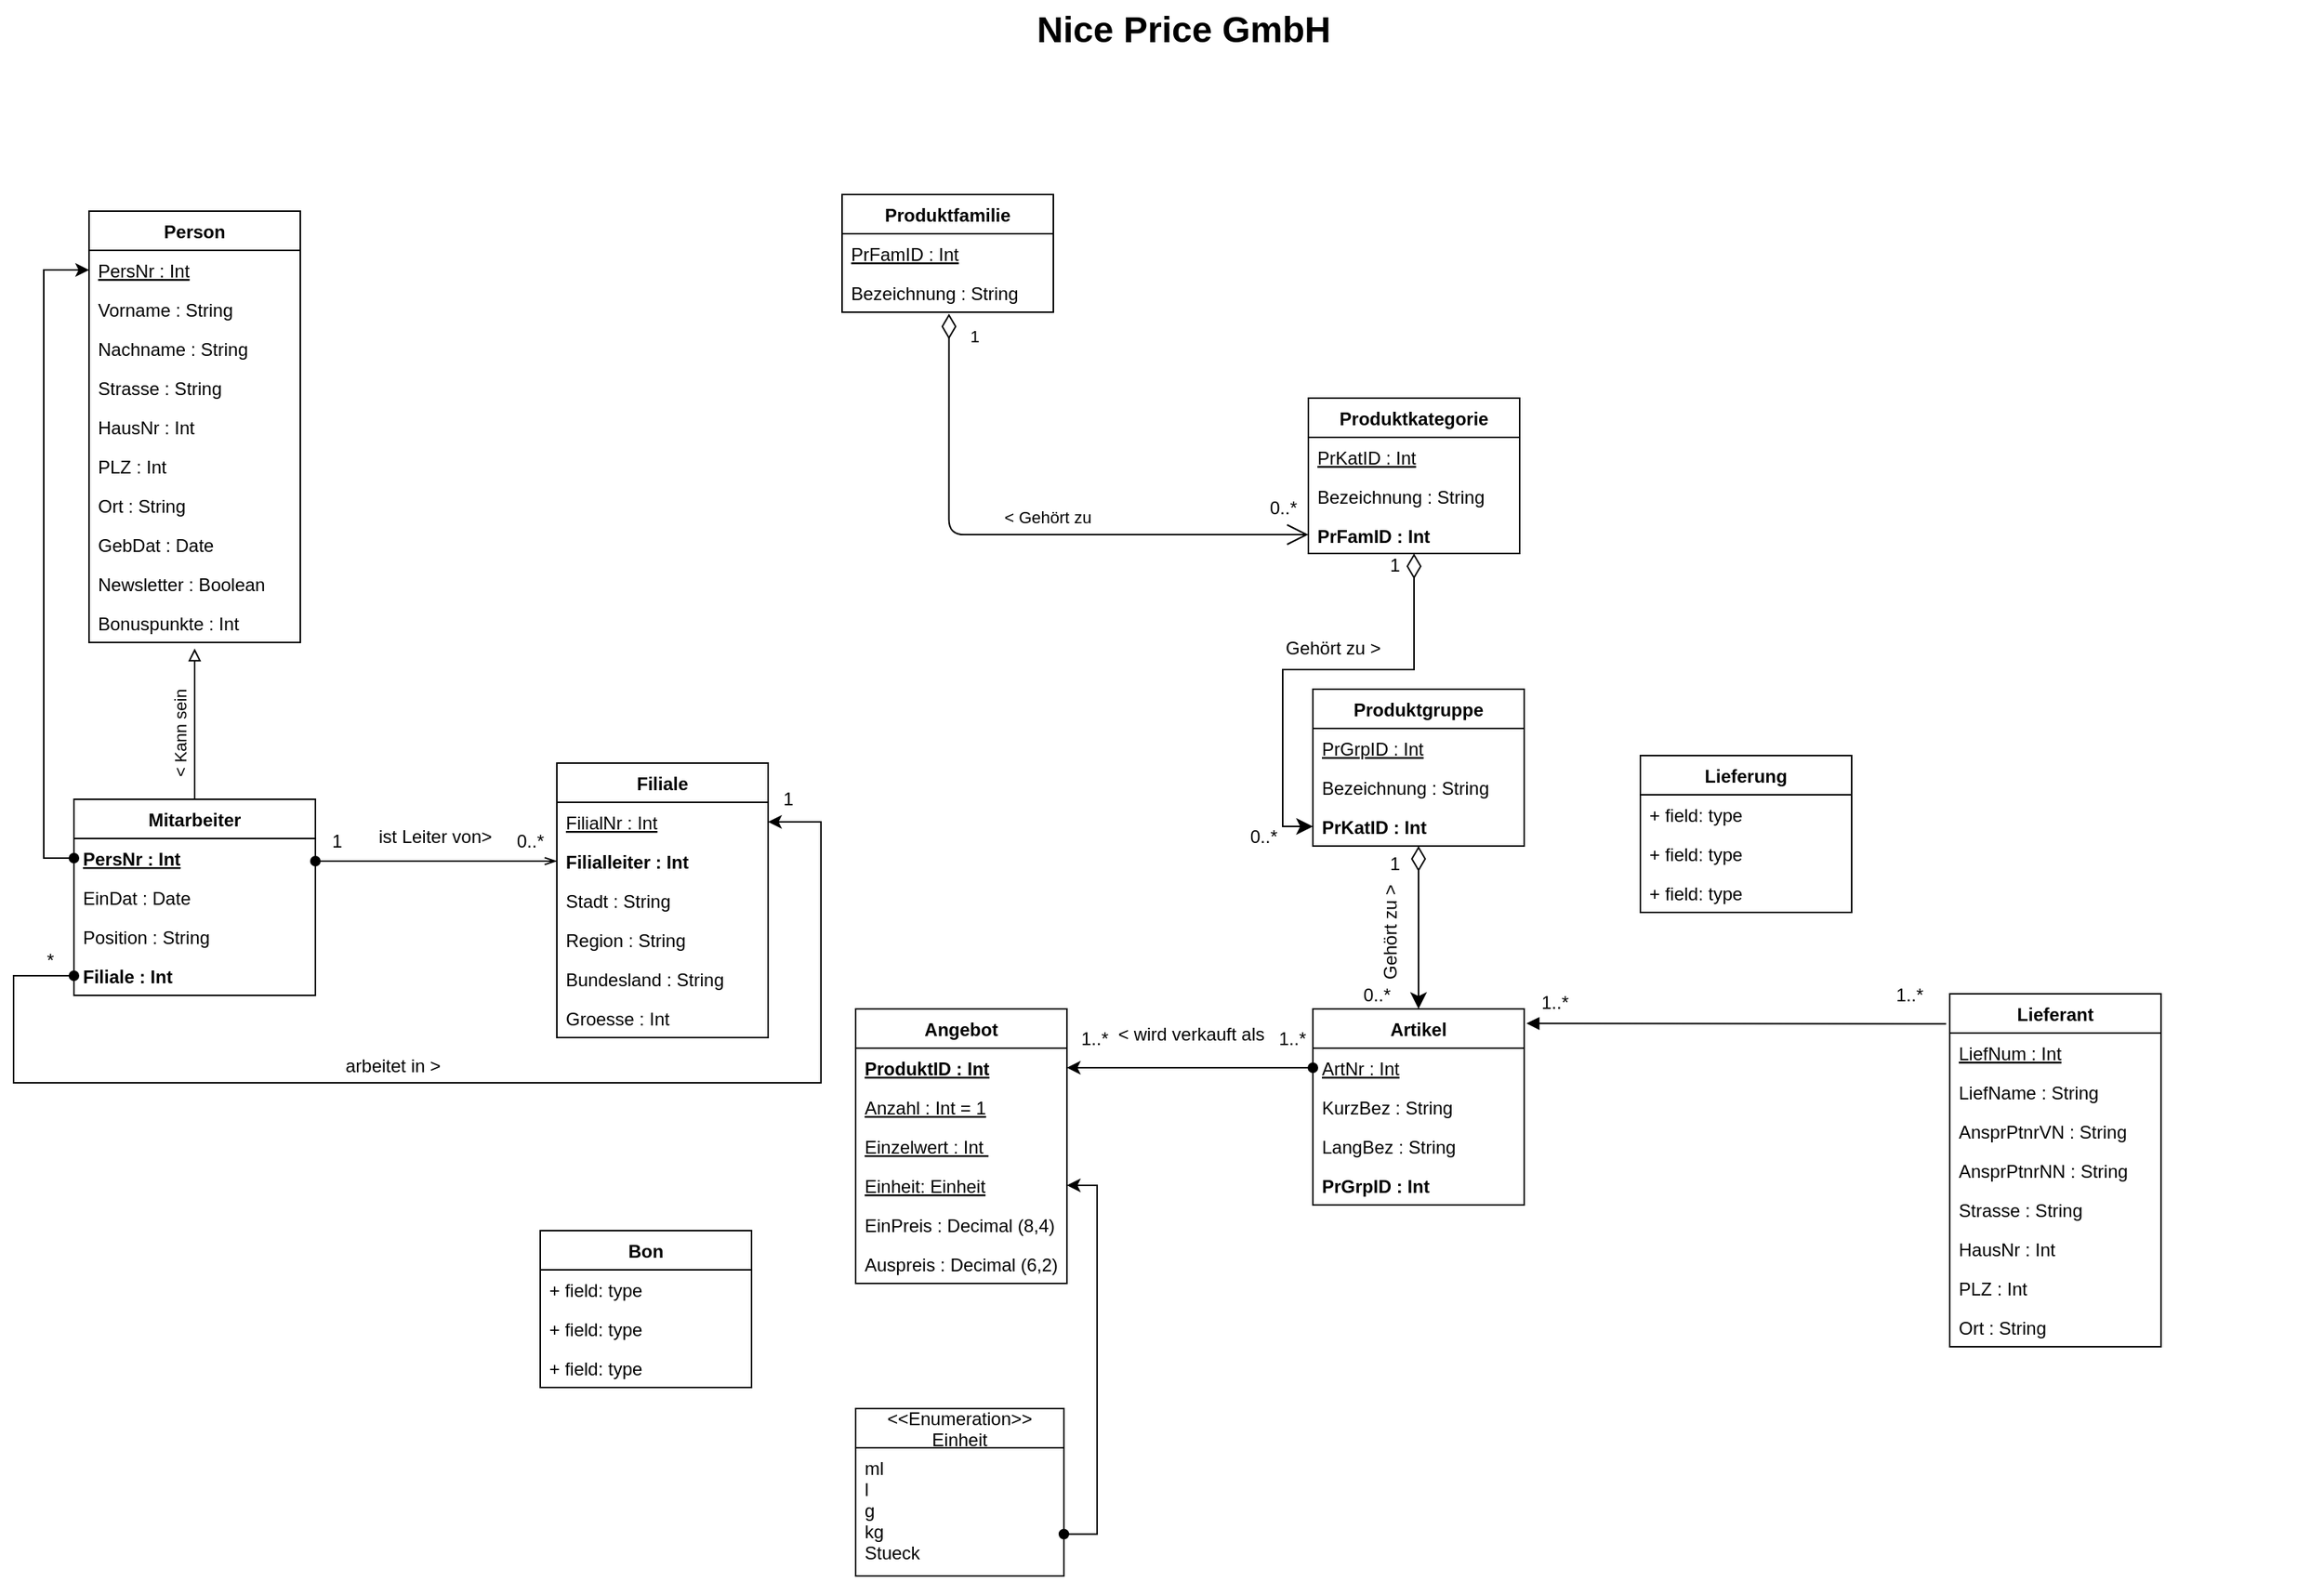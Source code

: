 <mxfile version="14.2.2" type="github">
  <diagram name="Page-1" id="929967ad-93f9-6ef4-fab6-5d389245f69c">
    <mxGraphModel dx="865" dy="537" grid="0" gridSize="10" guides="1" tooltips="1" connect="1" arrows="1" fold="1" page="1" pageScale="1.5" pageWidth="1169" pageHeight="826" background="none" math="0" shadow="0">
      <root>
        <mxCell id="0" style=";html=1;" />
        <mxCell id="1" style=";html=1;" parent="0" />
        <mxCell id="1672d66443f91eb5-23" value="Nice Price GmbH" style="text;strokeColor=none;fillColor=none;html=1;fontSize=24;fontStyle=1;verticalAlign=middle;align=center;" parent="1" vertex="1">
          <mxGeometry x="120" y="40" width="1510" height="40" as="geometry" />
        </mxCell>
        <mxCell id="8arygwyD2eR_vRSd_eBa-1" value="Person" style="swimlane;fontStyle=1;childLayout=stackLayout;horizontal=1;startSize=26;fillColor=none;horizontalStack=0;resizeParent=1;resizeParentMax=0;resizeLast=0;collapsible=1;marginBottom=0;" parent="1" vertex="1">
          <mxGeometry x="150" y="180" width="140" height="286" as="geometry" />
        </mxCell>
        <mxCell id="8arygwyD2eR_vRSd_eBa-2" value="PersNr : Int" style="text;strokeColor=none;align=left;verticalAlign=top;spacingLeft=4;spacingRight=4;overflow=hidden;rotatable=0;points=[[0,0.5],[1,0.5]];portConstraint=eastwest;fontStyle=4;" parent="8arygwyD2eR_vRSd_eBa-1" vertex="1">
          <mxGeometry y="26" width="140" height="26" as="geometry" />
        </mxCell>
        <mxCell id="8arygwyD2eR_vRSd_eBa-3" value="Vorname : String" style="text;strokeColor=none;fillColor=none;align=left;verticalAlign=top;spacingLeft=4;spacingRight=4;overflow=hidden;rotatable=0;points=[[0,0.5],[1,0.5]];portConstraint=eastwest;" parent="8arygwyD2eR_vRSd_eBa-1" vertex="1">
          <mxGeometry y="52" width="140" height="26" as="geometry" />
        </mxCell>
        <mxCell id="8arygwyD2eR_vRSd_eBa-4" value="Nachname : String" style="text;strokeColor=none;fillColor=none;align=left;verticalAlign=top;spacingLeft=4;spacingRight=4;overflow=hidden;rotatable=0;points=[[0,0.5],[1,0.5]];portConstraint=eastwest;" parent="8arygwyD2eR_vRSd_eBa-1" vertex="1">
          <mxGeometry y="78" width="140" height="26" as="geometry" />
        </mxCell>
        <mxCell id="8arygwyD2eR_vRSd_eBa-5" value="Strasse : String" style="text;strokeColor=none;fillColor=none;align=left;verticalAlign=top;spacingLeft=4;spacingRight=4;overflow=hidden;rotatable=0;points=[[0,0.5],[1,0.5]];portConstraint=eastwest;" parent="8arygwyD2eR_vRSd_eBa-1" vertex="1">
          <mxGeometry y="104" width="140" height="26" as="geometry" />
        </mxCell>
        <mxCell id="8arygwyD2eR_vRSd_eBa-6" value="HausNr : Int" style="text;strokeColor=none;fillColor=none;align=left;verticalAlign=top;spacingLeft=4;spacingRight=4;overflow=hidden;rotatable=0;points=[[0,0.5],[1,0.5]];portConstraint=eastwest;" parent="8arygwyD2eR_vRSd_eBa-1" vertex="1">
          <mxGeometry y="130" width="140" height="26" as="geometry" />
        </mxCell>
        <mxCell id="8arygwyD2eR_vRSd_eBa-7" value="PLZ : Int" style="text;strokeColor=none;fillColor=none;align=left;verticalAlign=top;spacingLeft=4;spacingRight=4;overflow=hidden;rotatable=0;points=[[0,0.5],[1,0.5]];portConstraint=eastwest;" parent="8arygwyD2eR_vRSd_eBa-1" vertex="1">
          <mxGeometry y="156" width="140" height="26" as="geometry" />
        </mxCell>
        <mxCell id="8arygwyD2eR_vRSd_eBa-8" value="Ort : String" style="text;strokeColor=none;fillColor=none;align=left;verticalAlign=top;spacingLeft=4;spacingRight=4;overflow=hidden;rotatable=0;points=[[0,0.5],[1,0.5]];portConstraint=eastwest;" parent="8arygwyD2eR_vRSd_eBa-1" vertex="1">
          <mxGeometry y="182" width="140" height="26" as="geometry" />
        </mxCell>
        <mxCell id="8arygwyD2eR_vRSd_eBa-9" value="GebDat : Date" style="text;strokeColor=none;fillColor=none;align=left;verticalAlign=top;spacingLeft=4;spacingRight=4;overflow=hidden;rotatable=0;points=[[0,0.5],[1,0.5]];portConstraint=eastwest;" parent="8arygwyD2eR_vRSd_eBa-1" vertex="1">
          <mxGeometry y="208" width="140" height="26" as="geometry" />
        </mxCell>
        <mxCell id="8arygwyD2eR_vRSd_eBa-11" value="Newsletter : Boolean" style="text;strokeColor=none;fillColor=none;align=left;verticalAlign=top;spacingLeft=4;spacingRight=4;overflow=hidden;rotatable=0;points=[[0,0.5],[1,0.5]];portConstraint=eastwest;" parent="8arygwyD2eR_vRSd_eBa-1" vertex="1">
          <mxGeometry y="234" width="140" height="26" as="geometry" />
        </mxCell>
        <mxCell id="8arygwyD2eR_vRSd_eBa-12" value="Bonuspunkte : Int" style="text;strokeColor=none;fillColor=none;align=left;verticalAlign=top;spacingLeft=4;spacingRight=4;overflow=hidden;rotatable=0;points=[[0,0.5],[1,0.5]];portConstraint=eastwest;" parent="8arygwyD2eR_vRSd_eBa-1" vertex="1">
          <mxGeometry y="260" width="140" height="26" as="geometry" />
        </mxCell>
        <mxCell id="8arygwyD2eR_vRSd_eBa-62" value="" style="edgeStyle=orthogonalEdgeStyle;rounded=0;orthogonalLoop=1;jettySize=auto;html=1;endArrow=block;endFill=0;horizontal=0;" parent="1" source="8arygwyD2eR_vRSd_eBa-58" edge="1">
          <mxGeometry relative="1" as="geometry">
            <mxPoint x="220" y="470" as="targetPoint" />
          </mxGeometry>
        </mxCell>
        <mxCell id="8arygwyD2eR_vRSd_eBa-58" value="Mitarbeiter&#xa;" style="swimlane;fontStyle=1;align=center;verticalAlign=top;childLayout=stackLayout;horizontal=1;startSize=26;horizontalStack=0;resizeParent=1;resizeParentMax=0;resizeLast=0;collapsible=1;marginBottom=0;fillColor=none;" parent="1" vertex="1">
          <mxGeometry x="140" y="570" width="160" height="130" as="geometry" />
        </mxCell>
        <mxCell id="8arygwyD2eR_vRSd_eBa-63" value="PersNr : Int" style="text;strokeColor=none;fillColor=none;align=left;verticalAlign=top;spacingLeft=4;spacingRight=4;overflow=hidden;rotatable=0;points=[[0,0.5],[1,0.5]];portConstraint=eastwest;fontStyle=5" parent="8arygwyD2eR_vRSd_eBa-58" vertex="1">
          <mxGeometry y="26" width="160" height="26" as="geometry" />
        </mxCell>
        <mxCell id="8arygwyD2eR_vRSd_eBa-59" value="EinDat : Date" style="text;strokeColor=none;fillColor=none;align=left;verticalAlign=top;spacingLeft=4;spacingRight=4;overflow=hidden;rotatable=0;points=[[0,0.5],[1,0.5]];portConstraint=eastwest;" parent="8arygwyD2eR_vRSd_eBa-58" vertex="1">
          <mxGeometry y="52" width="160" height="26" as="geometry" />
        </mxCell>
        <mxCell id="8arygwyD2eR_vRSd_eBa-61" value="Position : String" style="text;strokeColor=none;fillColor=none;align=left;verticalAlign=top;spacingLeft=4;spacingRight=4;overflow=hidden;rotatable=0;points=[[0,0.5],[1,0.5]];portConstraint=eastwest;" parent="8arygwyD2eR_vRSd_eBa-58" vertex="1">
          <mxGeometry y="78" width="160" height="26" as="geometry" />
        </mxCell>
        <mxCell id="qeWXeYSW7fMDMJwoB-ZM-3" value="Filiale : Int" style="text;strokeColor=none;fillColor=none;align=left;verticalAlign=top;spacingLeft=4;spacingRight=4;overflow=hidden;rotatable=0;points=[[0,0.5],[1,0.5]];portConstraint=eastwest;fontStyle=1" vertex="1" parent="8arygwyD2eR_vRSd_eBa-58">
          <mxGeometry y="104" width="160" height="26" as="geometry" />
        </mxCell>
        <mxCell id="8arygwyD2eR_vRSd_eBa-65" style="edgeStyle=orthogonalEdgeStyle;rounded=0;orthogonalLoop=1;jettySize=auto;html=1;exitX=0;exitY=0.5;exitDx=0;exitDy=0;entryX=0;entryY=0.5;entryDx=0;entryDy=0;startArrow=oval;startFill=1;endArrow=classic;endFill=1;" parent="1" source="8arygwyD2eR_vRSd_eBa-63" target="8arygwyD2eR_vRSd_eBa-2" edge="1">
          <mxGeometry relative="1" as="geometry" />
        </mxCell>
        <mxCell id="8arygwyD2eR_vRSd_eBa-66" value="Filiale" style="swimlane;fontStyle=1;childLayout=stackLayout;horizontal=1;startSize=26;fillColor=none;horizontalStack=0;resizeParent=1;resizeParentMax=0;resizeLast=0;collapsible=1;marginBottom=0;" parent="1" vertex="1">
          <mxGeometry x="460" y="546" width="140" height="182" as="geometry" />
        </mxCell>
        <mxCell id="8arygwyD2eR_vRSd_eBa-67" value="FilialNr : Int" style="text;strokeColor=none;fillColor=none;align=left;verticalAlign=top;spacingLeft=4;spacingRight=4;overflow=hidden;rotatable=0;points=[[0,0.5],[1,0.5]];portConstraint=eastwest;fontStyle=4" parent="8arygwyD2eR_vRSd_eBa-66" vertex="1">
          <mxGeometry y="26" width="140" height="26" as="geometry" />
        </mxCell>
        <mxCell id="8arygwyD2eR_vRSd_eBa-68" value="Filialleiter : Int" style="text;strokeColor=none;fillColor=none;align=left;verticalAlign=top;spacingLeft=4;spacingRight=4;overflow=hidden;rotatable=0;points=[[0,0.5],[1,0.5]];portConstraint=eastwest;fontStyle=1" parent="8arygwyD2eR_vRSd_eBa-66" vertex="1">
          <mxGeometry y="52" width="140" height="26" as="geometry" />
        </mxCell>
        <mxCell id="8arygwyD2eR_vRSd_eBa-69" value="Stadt : String" style="text;strokeColor=none;fillColor=none;align=left;verticalAlign=top;spacingLeft=4;spacingRight=4;overflow=hidden;rotatable=0;points=[[0,0.5],[1,0.5]];portConstraint=eastwest;" parent="8arygwyD2eR_vRSd_eBa-66" vertex="1">
          <mxGeometry y="78" width="140" height="26" as="geometry" />
        </mxCell>
        <mxCell id="8arygwyD2eR_vRSd_eBa-82" value="Region : String" style="text;strokeColor=none;fillColor=none;align=left;verticalAlign=top;spacingLeft=4;spacingRight=4;overflow=hidden;rotatable=0;points=[[0,0.5],[1,0.5]];portConstraint=eastwest;" parent="8arygwyD2eR_vRSd_eBa-66" vertex="1">
          <mxGeometry y="104" width="140" height="26" as="geometry" />
        </mxCell>
        <mxCell id="8arygwyD2eR_vRSd_eBa-83" value="Bundesland : String" style="text;strokeColor=none;fillColor=none;align=left;verticalAlign=top;spacingLeft=4;spacingRight=4;overflow=hidden;rotatable=0;points=[[0,0.5],[1,0.5]];portConstraint=eastwest;" parent="8arygwyD2eR_vRSd_eBa-66" vertex="1">
          <mxGeometry y="130" width="140" height="26" as="geometry" />
        </mxCell>
        <mxCell id="8arygwyD2eR_vRSd_eBa-84" value="Groesse : Int" style="text;strokeColor=none;fillColor=none;align=left;verticalAlign=top;spacingLeft=4;spacingRight=4;overflow=hidden;rotatable=0;points=[[0,0.5],[1,0.5]];portConstraint=eastwest;" parent="8arygwyD2eR_vRSd_eBa-66" vertex="1">
          <mxGeometry y="156" width="140" height="26" as="geometry" />
        </mxCell>
        <mxCell id="8arygwyD2eR_vRSd_eBa-85" value="Artikel" style="swimlane;fontStyle=1;childLayout=stackLayout;horizontal=1;startSize=26;fillColor=none;horizontalStack=0;resizeParent=1;resizeParentMax=0;resizeLast=0;collapsible=1;marginBottom=0;" parent="1" vertex="1">
          <mxGeometry x="961" y="709" width="140" height="130" as="geometry" />
        </mxCell>
        <mxCell id="8arygwyD2eR_vRSd_eBa-86" value="ArtNr : Int" style="text;strokeColor=none;fillColor=none;align=left;verticalAlign=top;spacingLeft=4;spacingRight=4;overflow=hidden;rotatable=0;points=[[0,0.5],[1,0.5]];portConstraint=eastwest;fontStyle=4" parent="8arygwyD2eR_vRSd_eBa-85" vertex="1">
          <mxGeometry y="26" width="140" height="26" as="geometry" />
        </mxCell>
        <mxCell id="8arygwyD2eR_vRSd_eBa-87" value="KurzBez : String" style="text;strokeColor=none;fillColor=none;align=left;verticalAlign=top;spacingLeft=4;spacingRight=4;overflow=hidden;rotatable=0;points=[[0,0.5],[1,0.5]];portConstraint=eastwest;" parent="8arygwyD2eR_vRSd_eBa-85" vertex="1">
          <mxGeometry y="52" width="140" height="26" as="geometry" />
        </mxCell>
        <mxCell id="8arygwyD2eR_vRSd_eBa-88" value="LangBez : String" style="text;strokeColor=none;fillColor=none;align=left;verticalAlign=top;spacingLeft=4;spacingRight=4;overflow=hidden;rotatable=0;points=[[0,0.5],[1,0.5]];portConstraint=eastwest;" parent="8arygwyD2eR_vRSd_eBa-85" vertex="1">
          <mxGeometry y="78" width="140" height="26" as="geometry" />
        </mxCell>
        <mxCell id="8arygwyD2eR_vRSd_eBa-89" value="PrGrpID : Int&#xa;" style="text;strokeColor=none;fillColor=none;align=left;verticalAlign=top;spacingLeft=4;spacingRight=4;overflow=hidden;rotatable=0;points=[[0,0.5],[1,0.5]];portConstraint=eastwest;fontStyle=1" parent="8arygwyD2eR_vRSd_eBa-85" vertex="1">
          <mxGeometry y="104" width="140" height="26" as="geometry" />
        </mxCell>
        <mxCell id="8arygwyD2eR_vRSd_eBa-93" value="1" style="text;html=1;resizable=0;autosize=1;align=center;verticalAlign=middle;points=[];fillColor=none;strokeColor=none;rounded=0;" parent="1" vertex="1">
          <mxGeometry x="306" y="589" width="16" height="18" as="geometry" />
        </mxCell>
        <mxCell id="8arygwyD2eR_vRSd_eBa-94" value="0..*" style="text;html=1;resizable=0;autosize=1;align=center;verticalAlign=middle;points=[];fillColor=none;strokeColor=none;rounded=0;" parent="1" vertex="1">
          <mxGeometry x="428" y="589" width="28" height="18" as="geometry" />
        </mxCell>
        <mxCell id="8arygwyD2eR_vRSd_eBa-98" value="" style="endArrow=openThin;html=1;edgeStyle=orthogonalEdgeStyle;startArrow=oval;startFill=1;endFill=0;" parent="1" edge="1">
          <mxGeometry relative="1" as="geometry">
            <mxPoint x="300" y="611" as="sourcePoint" />
            <mxPoint x="460" y="611" as="targetPoint" />
          </mxGeometry>
        </mxCell>
        <mxCell id="8arygwyD2eR_vRSd_eBa-101" value="ist Leiter von&amp;gt;" style="text;html=1;resizable=0;autosize=1;align=center;verticalAlign=middle;points=[];fillColor=none;strokeColor=none;rounded=0;" parent="1" vertex="1">
          <mxGeometry x="336" y="586" width="85" height="18" as="geometry" />
        </mxCell>
        <mxCell id="8arygwyD2eR_vRSd_eBa-102" value="&lt;span style=&quot;font-size: 11px ; background-color: rgb(255 , 255 , 255)&quot;&gt;&amp;nbsp; &amp;lt; Kann sein&lt;/span&gt;" style="text;html=1;resizable=0;autosize=1;align=center;verticalAlign=middle;points=[];fillColor=none;strokeColor=none;rounded=0;horizontal=0;" parent="1" vertex="1">
          <mxGeometry x="173" y="521" width="75" height="18" as="geometry" />
        </mxCell>
        <mxCell id="trAWZlxjlA6zEB3Ep_1w-1" value="Produktfamilie" style="swimlane;fontStyle=1;childLayout=stackLayout;horizontal=1;startSize=26;fillColor=none;horizontalStack=0;resizeParent=1;resizeParentMax=0;resizeLast=0;collapsible=1;marginBottom=0;" parent="1" vertex="1">
          <mxGeometry x="649" y="169" width="140" height="78" as="geometry" />
        </mxCell>
        <mxCell id="trAWZlxjlA6zEB3Ep_1w-2" value="PrFamID : Int" style="text;strokeColor=none;fillColor=none;align=left;verticalAlign=top;spacingLeft=4;spacingRight=4;overflow=hidden;rotatable=0;points=[[0,0.5],[1,0.5]];portConstraint=eastwest;fontStyle=4" parent="trAWZlxjlA6zEB3Ep_1w-1" vertex="1">
          <mxGeometry y="26" width="140" height="26" as="geometry" />
        </mxCell>
        <mxCell id="trAWZlxjlA6zEB3Ep_1w-4" value="Bezeichnung : String" style="text;strokeColor=none;fillColor=none;align=left;verticalAlign=top;spacingLeft=4;spacingRight=4;overflow=hidden;rotatable=0;points=[[0,0.5],[1,0.5]];portConstraint=eastwest;" parent="trAWZlxjlA6zEB3Ep_1w-1" vertex="1">
          <mxGeometry y="52" width="140" height="26" as="geometry" />
        </mxCell>
        <mxCell id="qeWXeYSW7fMDMJwoB-ZM-55" style="edgeStyle=orthogonalEdgeStyle;rounded=0;orthogonalLoop=1;jettySize=auto;html=1;entryX=0;entryY=0.5;entryDx=0;entryDy=0;startArrow=diamondThin;startFill=0;strokeWidth=1;endSize=8;startSize=14;" edge="1" parent="1" source="trAWZlxjlA6zEB3Ep_1w-9" target="qeWXeYSW7fMDMJwoB-ZM-48">
          <mxGeometry relative="1" as="geometry">
            <Array as="points">
              <mxPoint x="1028" y="484" />
              <mxPoint x="941" y="484" />
              <mxPoint x="941" y="588" />
            </Array>
          </mxGeometry>
        </mxCell>
        <mxCell id="trAWZlxjlA6zEB3Ep_1w-9" value="Produktkategorie" style="swimlane;fontStyle=1;childLayout=stackLayout;horizontal=1;startSize=26;fillColor=none;horizontalStack=0;resizeParent=1;resizeParentMax=0;resizeLast=0;collapsible=1;marginBottom=0;" parent="1" vertex="1">
          <mxGeometry x="958" y="304" width="140" height="103" as="geometry" />
        </mxCell>
        <mxCell id="trAWZlxjlA6zEB3Ep_1w-10" value="PrKatID : Int" style="text;strokeColor=none;fillColor=none;align=left;verticalAlign=top;spacingLeft=4;spacingRight=4;overflow=hidden;rotatable=0;points=[[0,0.5],[1,0.5]];portConstraint=eastwest;fontStyle=4" parent="trAWZlxjlA6zEB3Ep_1w-9" vertex="1">
          <mxGeometry y="26" width="140" height="26" as="geometry" />
        </mxCell>
        <mxCell id="trAWZlxjlA6zEB3Ep_1w-11" value="Bezeichnung : String" style="text;strokeColor=none;fillColor=none;align=left;verticalAlign=top;spacingLeft=4;spacingRight=4;overflow=hidden;rotatable=0;points=[[0,0.5],[1,0.5]];portConstraint=eastwest;" parent="trAWZlxjlA6zEB3Ep_1w-9" vertex="1">
          <mxGeometry y="52" width="140" height="26" as="geometry" />
        </mxCell>
        <mxCell id="qeWXeYSW7fMDMJwoB-ZM-44" value="PrFamID : Int" style="text;strokeColor=none;fillColor=none;align=left;verticalAlign=top;spacingLeft=4;spacingRight=4;overflow=hidden;rotatable=0;points=[[0,0.5],[1,0.5]];portConstraint=eastwest;fontStyle=1" vertex="1" parent="trAWZlxjlA6zEB3Ep_1w-9">
          <mxGeometry y="78" width="140" height="25" as="geometry" />
        </mxCell>
        <mxCell id="trAWZlxjlA6zEB3Ep_1w-29" value="0..*" style="text;html=1;resizable=0;autosize=1;align=center;verticalAlign=middle;points=[];fillColor=none;strokeColor=none;rounded=0;" parent="1" vertex="1">
          <mxGeometry x="927" y="368" width="28" height="18" as="geometry" />
        </mxCell>
        <mxCell id="trAWZlxjlA6zEB3Ep_1w-40" value="Lieferant" style="swimlane;fontStyle=1;childLayout=stackLayout;horizontal=1;startSize=26;fillColor=none;horizontalStack=0;resizeParent=1;resizeParentMax=0;resizeLast=0;collapsible=1;marginBottom=0;" parent="1" vertex="1">
          <mxGeometry x="1383" y="699" width="140" height="234" as="geometry" />
        </mxCell>
        <mxCell id="qeWXeYSW7fMDMJwoB-ZM-20" value="LiefNum : Int" style="text;strokeColor=none;fillColor=none;align=left;verticalAlign=top;spacingLeft=4;spacingRight=4;overflow=hidden;rotatable=0;points=[[0,0.5],[1,0.5]];portConstraint=eastwest;fontStyle=4" vertex="1" parent="trAWZlxjlA6zEB3Ep_1w-40">
          <mxGeometry y="26" width="140" height="26" as="geometry" />
        </mxCell>
        <mxCell id="qeWXeYSW7fMDMJwoB-ZM-19" value="LiefName : String" style="text;strokeColor=none;fillColor=none;align=left;verticalAlign=top;spacingLeft=4;spacingRight=4;overflow=hidden;rotatable=0;points=[[0,0.5],[1,0.5]];portConstraint=eastwest;" vertex="1" parent="trAWZlxjlA6zEB3Ep_1w-40">
          <mxGeometry y="52" width="140" height="26" as="geometry" />
        </mxCell>
        <mxCell id="trAWZlxjlA6zEB3Ep_1w-49" value="AnsprPtnrVN : String" style="text;strokeColor=none;fillColor=none;align=left;verticalAlign=top;spacingLeft=4;spacingRight=4;overflow=hidden;rotatable=0;points=[[0,0.5],[1,0.5]];portConstraint=eastwest;" parent="trAWZlxjlA6zEB3Ep_1w-40" vertex="1">
          <mxGeometry y="78" width="140" height="26" as="geometry" />
        </mxCell>
        <mxCell id="trAWZlxjlA6zEB3Ep_1w-50" value="AnsprPtnrNN : String" style="text;strokeColor=none;fillColor=none;align=left;verticalAlign=top;spacingLeft=4;spacingRight=4;overflow=hidden;rotatable=0;points=[[0,0.5],[1,0.5]];portConstraint=eastwest;" parent="trAWZlxjlA6zEB3Ep_1w-40" vertex="1">
          <mxGeometry y="104" width="140" height="26" as="geometry" />
        </mxCell>
        <mxCell id="trAWZlxjlA6zEB3Ep_1w-51" value="Strasse : String" style="text;strokeColor=none;fillColor=none;align=left;verticalAlign=top;spacingLeft=4;spacingRight=4;overflow=hidden;rotatable=0;points=[[0,0.5],[1,0.5]];portConstraint=eastwest;" parent="trAWZlxjlA6zEB3Ep_1w-40" vertex="1">
          <mxGeometry y="130" width="140" height="26" as="geometry" />
        </mxCell>
        <mxCell id="trAWZlxjlA6zEB3Ep_1w-52" value="HausNr : Int" style="text;strokeColor=none;fillColor=none;align=left;verticalAlign=top;spacingLeft=4;spacingRight=4;overflow=hidden;rotatable=0;points=[[0,0.5],[1,0.5]];portConstraint=eastwest;" parent="trAWZlxjlA6zEB3Ep_1w-40" vertex="1">
          <mxGeometry y="156" width="140" height="26" as="geometry" />
        </mxCell>
        <mxCell id="trAWZlxjlA6zEB3Ep_1w-53" value="PLZ : Int" style="text;strokeColor=none;fillColor=none;align=left;verticalAlign=top;spacingLeft=4;spacingRight=4;overflow=hidden;rotatable=0;points=[[0,0.5],[1,0.5]];portConstraint=eastwest;" parent="trAWZlxjlA6zEB3Ep_1w-40" vertex="1">
          <mxGeometry y="182" width="140" height="26" as="geometry" />
        </mxCell>
        <mxCell id="trAWZlxjlA6zEB3Ep_1w-54" value="Ort : String" style="text;strokeColor=none;fillColor=none;align=left;verticalAlign=top;spacingLeft=4;spacingRight=4;overflow=hidden;rotatable=0;points=[[0,0.5],[1,0.5]];portConstraint=eastwest;" parent="trAWZlxjlA6zEB3Ep_1w-40" vertex="1">
          <mxGeometry y="208" width="140" height="26" as="geometry" />
        </mxCell>
        <mxCell id="trAWZlxjlA6zEB3Ep_1w-44" value="Bon" style="swimlane;fontStyle=1;childLayout=stackLayout;horizontal=1;startSize=26;fillColor=none;horizontalStack=0;resizeParent=1;resizeParentMax=0;resizeLast=0;collapsible=1;marginBottom=0;" parent="1" vertex="1">
          <mxGeometry x="449" y="856" width="140" height="104" as="geometry" />
        </mxCell>
        <mxCell id="trAWZlxjlA6zEB3Ep_1w-45" value="+ field: type" style="text;strokeColor=none;fillColor=none;align=left;verticalAlign=top;spacingLeft=4;spacingRight=4;overflow=hidden;rotatable=0;points=[[0,0.5],[1,0.5]];portConstraint=eastwest;" parent="trAWZlxjlA6zEB3Ep_1w-44" vertex="1">
          <mxGeometry y="26" width="140" height="26" as="geometry" />
        </mxCell>
        <mxCell id="trAWZlxjlA6zEB3Ep_1w-46" value="+ field: type" style="text;strokeColor=none;fillColor=none;align=left;verticalAlign=top;spacingLeft=4;spacingRight=4;overflow=hidden;rotatable=0;points=[[0,0.5],[1,0.5]];portConstraint=eastwest;" parent="trAWZlxjlA6zEB3Ep_1w-44" vertex="1">
          <mxGeometry y="52" width="140" height="26" as="geometry" />
        </mxCell>
        <mxCell id="trAWZlxjlA6zEB3Ep_1w-47" value="+ field: type" style="text;strokeColor=none;fillColor=none;align=left;verticalAlign=top;spacingLeft=4;spacingRight=4;overflow=hidden;rotatable=0;points=[[0,0.5],[1,0.5]];portConstraint=eastwest;" parent="trAWZlxjlA6zEB3Ep_1w-44" vertex="1">
          <mxGeometry y="78" width="140" height="26" as="geometry" />
        </mxCell>
        <mxCell id="trAWZlxjlA6zEB3Ep_1w-58" value="" style="html=1;verticalAlign=bottom;endArrow=block;exitX=-0.017;exitY=0.085;exitDx=0;exitDy=0;exitPerimeter=0;entryX=1.011;entryY=0.074;entryDx=0;entryDy=0;entryPerimeter=0;" parent="1" source="trAWZlxjlA6zEB3Ep_1w-40" target="8arygwyD2eR_vRSd_eBa-85" edge="1">
          <mxGeometry width="80" relative="1" as="geometry">
            <mxPoint x="1348" y="940" as="sourcePoint" />
            <mxPoint x="1428" y="940" as="targetPoint" />
          </mxGeometry>
        </mxCell>
        <mxCell id="trAWZlxjlA6zEB3Ep_1w-59" value="1..*" style="text;html=1;resizable=0;autosize=1;align=center;verticalAlign=middle;points=[];fillColor=none;strokeColor=none;rounded=0;" parent="1" vertex="1">
          <mxGeometry x="1342" y="691" width="28" height="18" as="geometry" />
        </mxCell>
        <mxCell id="trAWZlxjlA6zEB3Ep_1w-60" value="1..*" style="text;html=1;align=center;verticalAlign=middle;resizable=0;points=[];autosize=1;" parent="1" vertex="1">
          <mxGeometry x="1107" y="696" width="28" height="18" as="geometry" />
        </mxCell>
        <mxCell id="trAWZlxjlA6zEB3Ep_1w-62" value="Lieferung" style="swimlane;fontStyle=1;childLayout=stackLayout;horizontal=1;startSize=26;fillColor=none;horizontalStack=0;resizeParent=1;resizeParentMax=0;resizeLast=0;collapsible=1;marginBottom=0;" parent="1" vertex="1">
          <mxGeometry x="1178" y="541" width="140" height="104" as="geometry" />
        </mxCell>
        <mxCell id="trAWZlxjlA6zEB3Ep_1w-63" value="+ field: type" style="text;strokeColor=none;fillColor=none;align=left;verticalAlign=top;spacingLeft=4;spacingRight=4;overflow=hidden;rotatable=0;points=[[0,0.5],[1,0.5]];portConstraint=eastwest;" parent="trAWZlxjlA6zEB3Ep_1w-62" vertex="1">
          <mxGeometry y="26" width="140" height="26" as="geometry" />
        </mxCell>
        <mxCell id="trAWZlxjlA6zEB3Ep_1w-64" value="+ field: type" style="text;strokeColor=none;fillColor=none;align=left;verticalAlign=top;spacingLeft=4;spacingRight=4;overflow=hidden;rotatable=0;points=[[0,0.5],[1,0.5]];portConstraint=eastwest;" parent="trAWZlxjlA6zEB3Ep_1w-62" vertex="1">
          <mxGeometry y="52" width="140" height="26" as="geometry" />
        </mxCell>
        <mxCell id="trAWZlxjlA6zEB3Ep_1w-65" value="+ field: type" style="text;strokeColor=none;fillColor=none;align=left;verticalAlign=top;spacingLeft=4;spacingRight=4;overflow=hidden;rotatable=0;points=[[0,0.5],[1,0.5]];portConstraint=eastwest;" parent="trAWZlxjlA6zEB3Ep_1w-62" vertex="1">
          <mxGeometry y="78" width="140" height="26" as="geometry" />
        </mxCell>
        <mxCell id="qeWXeYSW7fMDMJwoB-ZM-4" style="edgeStyle=orthogonalEdgeStyle;rounded=0;orthogonalLoop=1;jettySize=auto;html=1;entryX=1;entryY=0.5;entryDx=0;entryDy=0;exitX=0;exitY=0.5;exitDx=0;exitDy=0;startArrow=oval;startFill=1;" edge="1" parent="1" source="qeWXeYSW7fMDMJwoB-ZM-3" target="8arygwyD2eR_vRSd_eBa-67">
          <mxGeometry relative="1" as="geometry">
            <Array as="points">
              <mxPoint x="100" y="687" />
              <mxPoint x="100" y="758" />
              <mxPoint x="635" y="758" />
              <mxPoint x="635" y="585" />
            </Array>
          </mxGeometry>
        </mxCell>
        <mxCell id="qeWXeYSW7fMDMJwoB-ZM-5" value="arbeitet in &amp;gt;" style="text;html=1;align=center;verticalAlign=middle;resizable=0;points=[];autosize=1;" vertex="1" parent="1">
          <mxGeometry x="314" y="738" width="73" height="18" as="geometry" />
        </mxCell>
        <mxCell id="qeWXeYSW7fMDMJwoB-ZM-6" value="*" style="text;html=1;align=center;verticalAlign=middle;resizable=0;points=[];autosize=1;" vertex="1" parent="1">
          <mxGeometry x="116" y="668" width="15" height="18" as="geometry" />
        </mxCell>
        <mxCell id="qeWXeYSW7fMDMJwoB-ZM-7" value="1" style="text;html=1;align=center;verticalAlign=middle;resizable=0;points=[];autosize=1;" vertex="1" parent="1">
          <mxGeometry x="605" y="561" width="16" height="18" as="geometry" />
        </mxCell>
        <mxCell id="qeWXeYSW7fMDMJwoB-ZM-8" value="Angebot" style="swimlane;fontStyle=1;childLayout=stackLayout;horizontal=1;startSize=26;fillColor=none;horizontalStack=0;resizeParent=1;resizeParentMax=0;resizeLast=0;collapsible=1;marginBottom=0;" vertex="1" parent="1">
          <mxGeometry x="658" y="709" width="140" height="182" as="geometry" />
        </mxCell>
        <mxCell id="qeWXeYSW7fMDMJwoB-ZM-9" value="ProduktID : Int" style="text;strokeColor=none;fillColor=none;align=left;verticalAlign=top;spacingLeft=4;spacingRight=4;overflow=hidden;rotatable=0;points=[[0,0.5],[1,0.5]];portConstraint=eastwest;fontStyle=5" vertex="1" parent="qeWXeYSW7fMDMJwoB-ZM-8">
          <mxGeometry y="26" width="140" height="26" as="geometry" />
        </mxCell>
        <mxCell id="qeWXeYSW7fMDMJwoB-ZM-10" value="Anzahl : Int = 1" style="text;strokeColor=none;fillColor=none;align=left;verticalAlign=top;spacingLeft=4;spacingRight=4;overflow=hidden;rotatable=0;points=[[0,0.5],[1,0.5]];portConstraint=eastwest;fontStyle=4" vertex="1" parent="qeWXeYSW7fMDMJwoB-ZM-8">
          <mxGeometry y="52" width="140" height="26" as="geometry" />
        </mxCell>
        <mxCell id="qeWXeYSW7fMDMJwoB-ZM-11" value="Einzelwert : Int " style="text;strokeColor=none;fillColor=none;align=left;verticalAlign=top;spacingLeft=4;spacingRight=4;overflow=hidden;rotatable=0;points=[[0,0.5],[1,0.5]];portConstraint=eastwest;fontStyle=4" vertex="1" parent="qeWXeYSW7fMDMJwoB-ZM-8">
          <mxGeometry y="78" width="140" height="26" as="geometry" />
        </mxCell>
        <mxCell id="qeWXeYSW7fMDMJwoB-ZM-21" value="Einheit: Einheit" style="text;strokeColor=none;fillColor=none;align=left;verticalAlign=top;spacingLeft=4;spacingRight=4;overflow=hidden;rotatable=0;points=[[0,0.5],[1,0.5]];portConstraint=eastwest;fontStyle=4" vertex="1" parent="qeWXeYSW7fMDMJwoB-ZM-8">
          <mxGeometry y="104" width="140" height="26" as="geometry" />
        </mxCell>
        <mxCell id="qeWXeYSW7fMDMJwoB-ZM-22" value="EinPreis : Decimal (8,4)" style="text;strokeColor=none;fillColor=none;align=left;verticalAlign=top;spacingLeft=4;spacingRight=4;overflow=hidden;rotatable=0;points=[[0,0.5],[1,0.5]];portConstraint=eastwest;" vertex="1" parent="qeWXeYSW7fMDMJwoB-ZM-8">
          <mxGeometry y="130" width="140" height="26" as="geometry" />
        </mxCell>
        <mxCell id="qeWXeYSW7fMDMJwoB-ZM-23" value="Auspreis : Decimal (6,2)" style="text;strokeColor=none;fillColor=none;align=left;verticalAlign=top;spacingLeft=4;spacingRight=4;overflow=hidden;rotatable=0;points=[[0,0.5],[1,0.5]];portConstraint=eastwest;" vertex="1" parent="qeWXeYSW7fMDMJwoB-ZM-8">
          <mxGeometry y="156" width="140" height="26" as="geometry" />
        </mxCell>
        <mxCell id="qeWXeYSW7fMDMJwoB-ZM-12" style="edgeStyle=orthogonalEdgeStyle;rounded=0;orthogonalLoop=1;jettySize=auto;html=1;exitX=0;exitY=0.5;exitDx=0;exitDy=0;entryX=1;entryY=0.5;entryDx=0;entryDy=0;startArrow=oval;startFill=1;" edge="1" parent="1" source="8arygwyD2eR_vRSd_eBa-86" target="qeWXeYSW7fMDMJwoB-ZM-9">
          <mxGeometry relative="1" as="geometry" />
        </mxCell>
        <mxCell id="qeWXeYSW7fMDMJwoB-ZM-13" value="&amp;lt; wird verkauft als" style="text;html=1;align=center;verticalAlign=middle;resizable=0;points=[];autosize=1;" vertex="1" parent="1">
          <mxGeometry x="826" y="717" width="107" height="18" as="geometry" />
        </mxCell>
        <mxCell id="qeWXeYSW7fMDMJwoB-ZM-14" value="1..*" style="text;html=1;align=center;verticalAlign=middle;resizable=0;points=[];autosize=1;" vertex="1" parent="1">
          <mxGeometry x="933" y="720" width="28" height="18" as="geometry" />
        </mxCell>
        <mxCell id="qeWXeYSW7fMDMJwoB-ZM-15" value="1..*" style="text;html=1;align=center;verticalAlign=middle;resizable=0;points=[];autosize=1;" vertex="1" parent="1">
          <mxGeometry x="802" y="720" width="28" height="18" as="geometry" />
        </mxCell>
        <mxCell id="qeWXeYSW7fMDMJwoB-ZM-28" style="edgeStyle=orthogonalEdgeStyle;rounded=0;orthogonalLoop=1;jettySize=auto;html=1;exitX=1;exitY=0.75;exitDx=0;exitDy=0;entryX=1;entryY=0.5;entryDx=0;entryDy=0;startArrow=oval;startFill=1;" edge="1" parent="1" source="qeWXeYSW7fMDMJwoB-ZM-24" target="qeWXeYSW7fMDMJwoB-ZM-21">
          <mxGeometry relative="1" as="geometry" />
        </mxCell>
        <mxCell id="qeWXeYSW7fMDMJwoB-ZM-24" value="&lt;&lt;Enumeration&gt;&gt;&#xa;Einheit" style="swimlane;fontStyle=0;childLayout=stackLayout;horizontal=1;startSize=26;fillColor=none;horizontalStack=0;resizeParent=1;resizeParentMax=0;resizeLast=0;collapsible=1;marginBottom=0;" vertex="1" parent="1">
          <mxGeometry x="658" y="974" width="138" height="111" as="geometry" />
        </mxCell>
        <mxCell id="qeWXeYSW7fMDMJwoB-ZM-26" value="ml&#xa;l&#xa;g&#xa;kg&#xa;Stueck" style="text;strokeColor=none;fillColor=none;align=left;verticalAlign=top;spacingLeft=4;spacingRight=4;overflow=hidden;rotatable=0;points=[[0,0.5],[1,0.5]];portConstraint=eastwest;" vertex="1" parent="qeWXeYSW7fMDMJwoB-ZM-24">
          <mxGeometry y="26" width="138" height="85" as="geometry" />
        </mxCell>
        <mxCell id="trAWZlxjlA6zEB3Ep_1w-25" value="1" style="endArrow=open;html=1;endSize=12;startArrow=diamondThin;startSize=14;startFill=0;edgeStyle=orthogonalEdgeStyle;align=left;verticalAlign=bottom;horizontal=1;entryX=0;entryY=0.5;entryDx=0;entryDy=0;exitX=0.506;exitY=1.038;exitDx=0;exitDy=0;exitPerimeter=0;" parent="1" source="trAWZlxjlA6zEB3Ep_1w-4" edge="1" target="qeWXeYSW7fMDMJwoB-ZM-44">
          <mxGeometry x="-0.876" y="12" relative="1" as="geometry">
            <mxPoint x="1070" y="302" as="sourcePoint" />
            <mxPoint x="720" y="360" as="targetPoint" />
            <mxPoint as="offset" />
          </mxGeometry>
        </mxCell>
        <mxCell id="trAWZlxjlA6zEB3Ep_1w-26" value="&amp;lt; Gehört zu" style="edgeLabel;html=1;align=center;verticalAlign=middle;resizable=0;points=[];horizontal=0;rotation=90;" parent="trAWZlxjlA6zEB3Ep_1w-25" vertex="1" connectable="0">
          <mxGeometry x="0.117" relative="1" as="geometry">
            <mxPoint x="-3.29" y="-11.5" as="offset" />
          </mxGeometry>
        </mxCell>
        <mxCell id="qeWXeYSW7fMDMJwoB-ZM-59" style="edgeStyle=orthogonalEdgeStyle;rounded=0;orthogonalLoop=1;jettySize=auto;html=1;entryX=0.5;entryY=0;entryDx=0;entryDy=0;startArrow=diamondThin;startFill=0;startSize=14;endSize=8;strokeWidth=1;" edge="1" parent="1" source="qeWXeYSW7fMDMJwoB-ZM-45" target="8arygwyD2eR_vRSd_eBa-85">
          <mxGeometry relative="1" as="geometry" />
        </mxCell>
        <mxCell id="qeWXeYSW7fMDMJwoB-ZM-45" value="Produktgruppe" style="swimlane;fontStyle=1;childLayout=stackLayout;horizontal=1;startSize=26;fillColor=none;horizontalStack=0;resizeParent=1;resizeParentMax=0;resizeLast=0;collapsible=1;marginBottom=0;" vertex="1" parent="1">
          <mxGeometry x="961" y="497" width="140" height="104" as="geometry" />
        </mxCell>
        <mxCell id="qeWXeYSW7fMDMJwoB-ZM-46" value="PrGrpID : Int" style="text;strokeColor=none;fillColor=none;align=left;verticalAlign=top;spacingLeft=4;spacingRight=4;overflow=hidden;rotatable=0;points=[[0,0.5],[1,0.5]];portConstraint=eastwest;fontStyle=4" vertex="1" parent="qeWXeYSW7fMDMJwoB-ZM-45">
          <mxGeometry y="26" width="140" height="26" as="geometry" />
        </mxCell>
        <mxCell id="qeWXeYSW7fMDMJwoB-ZM-47" value="Bezeichnung : String" style="text;strokeColor=none;fillColor=none;align=left;verticalAlign=top;spacingLeft=4;spacingRight=4;overflow=hidden;rotatable=0;points=[[0,0.5],[1,0.5]];portConstraint=eastwest;" vertex="1" parent="qeWXeYSW7fMDMJwoB-ZM-45">
          <mxGeometry y="52" width="140" height="26" as="geometry" />
        </mxCell>
        <mxCell id="qeWXeYSW7fMDMJwoB-ZM-48" value="PrKatID : Int" style="text;strokeColor=none;fillColor=none;align=left;verticalAlign=top;spacingLeft=4;spacingRight=4;overflow=hidden;rotatable=0;points=[[0,0.5],[1,0.5]];portConstraint=eastwest;fontStyle=1" vertex="1" parent="qeWXeYSW7fMDMJwoB-ZM-45">
          <mxGeometry y="78" width="140" height="26" as="geometry" />
        </mxCell>
        <mxCell id="qeWXeYSW7fMDMJwoB-ZM-56" value="Gehört zu &amp;gt;" style="text;html=1;align=center;verticalAlign=middle;resizable=0;points=[];autosize=1;" vertex="1" parent="1">
          <mxGeometry x="937" y="461" width="73" height="18" as="geometry" />
        </mxCell>
        <mxCell id="qeWXeYSW7fMDMJwoB-ZM-57" value="1" style="text;html=1;align=center;verticalAlign=middle;resizable=0;points=[];autosize=1;" vertex="1" parent="1">
          <mxGeometry x="1007" y="406" width="16" height="18" as="geometry" />
        </mxCell>
        <mxCell id="qeWXeYSW7fMDMJwoB-ZM-58" value="0..*" style="text;html=1;align=center;verticalAlign=middle;resizable=0;points=[];autosize=1;" vertex="1" parent="1">
          <mxGeometry x="914" y="586" width="28" height="18" as="geometry" />
        </mxCell>
        <mxCell id="qeWXeYSW7fMDMJwoB-ZM-60" value="Gehört zu &amp;gt;" style="text;html=1;align=center;verticalAlign=middle;resizable=0;points=[];autosize=1;rotation=270;" vertex="1" parent="1">
          <mxGeometry x="976" y="650" width="73" height="18" as="geometry" />
        </mxCell>
        <mxCell id="qeWXeYSW7fMDMJwoB-ZM-61" value="1" style="text;html=1;align=center;verticalAlign=middle;resizable=0;points=[];autosize=1;" vertex="1" parent="1">
          <mxGeometry x="1007" y="604" width="16" height="18" as="geometry" />
        </mxCell>
        <mxCell id="qeWXeYSW7fMDMJwoB-ZM-62" value="0..*" style="text;html=1;align=center;verticalAlign=middle;resizable=0;points=[];autosize=1;" vertex="1" parent="1">
          <mxGeometry x="989" y="691" width="28" height="18" as="geometry" />
        </mxCell>
      </root>
    </mxGraphModel>
  </diagram>
</mxfile>
